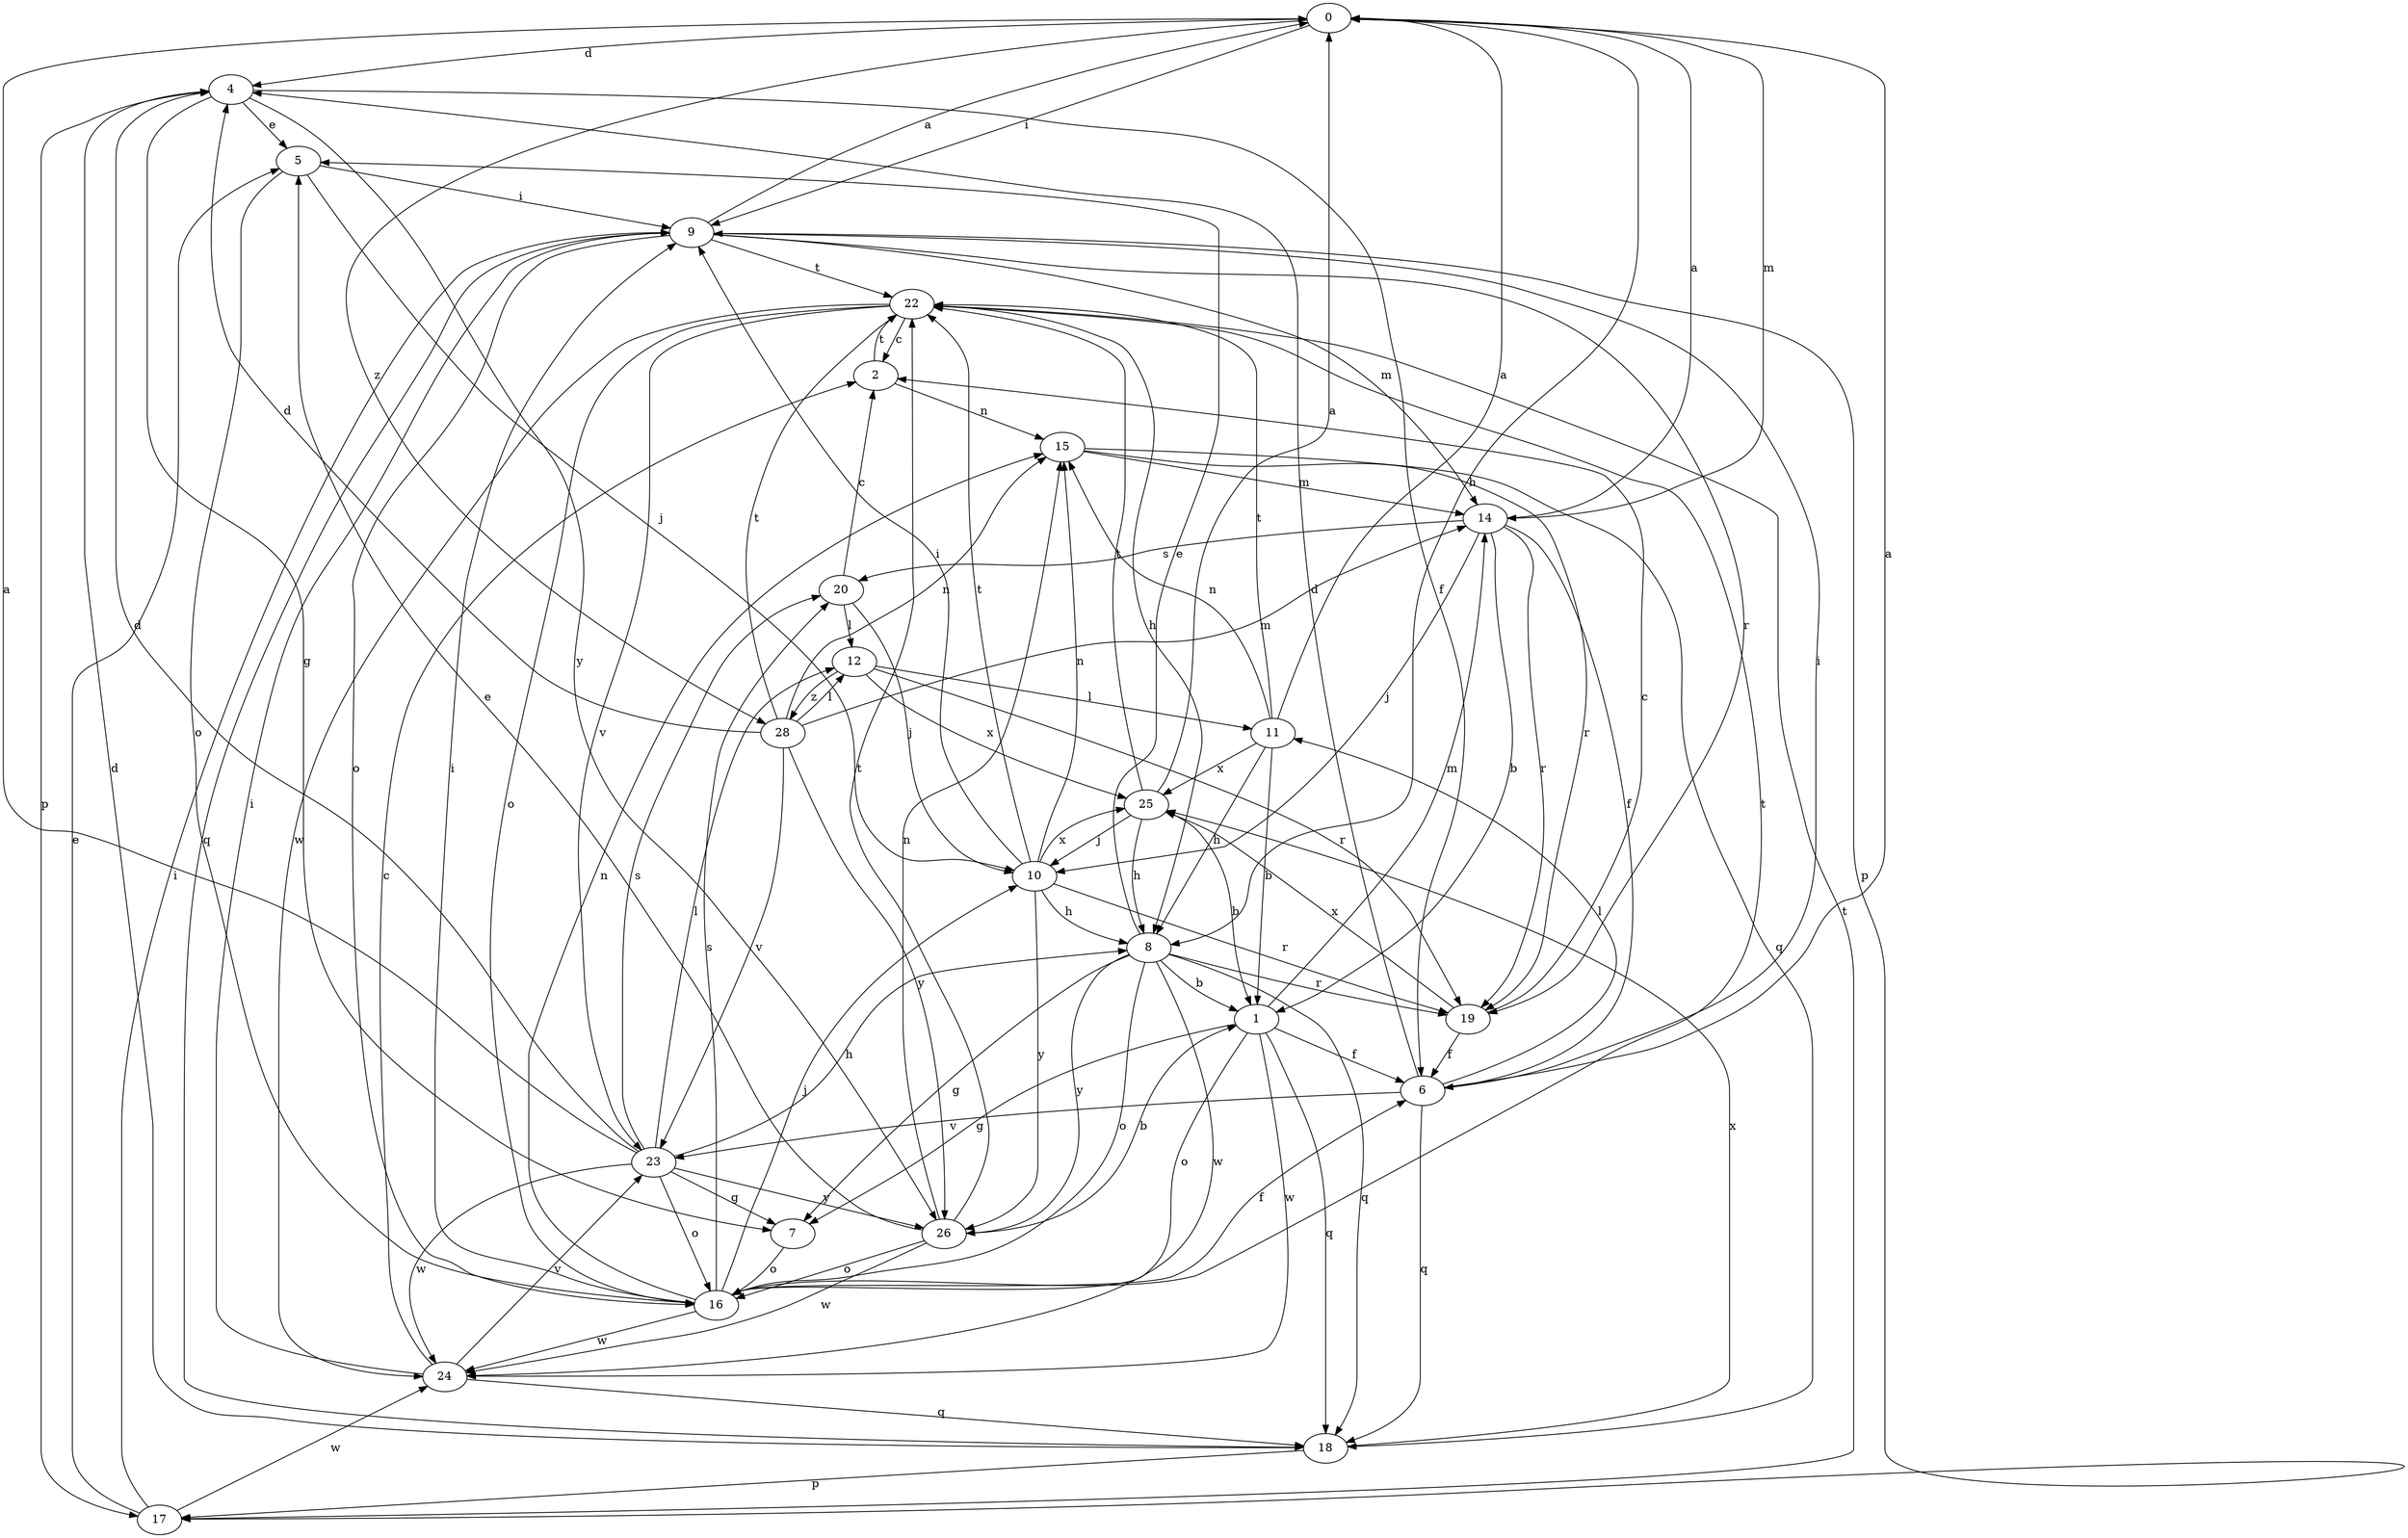strict digraph  {
0;
1;
2;
4;
5;
6;
7;
8;
9;
10;
11;
12;
14;
15;
16;
17;
18;
19;
20;
22;
23;
24;
25;
26;
28;
0 -> 4  [label=d];
0 -> 8  [label=h];
0 -> 9  [label=i];
0 -> 14  [label=m];
0 -> 28  [label=z];
1 -> 6  [label=f];
1 -> 7  [label=g];
1 -> 14  [label=m];
1 -> 16  [label=o];
1 -> 18  [label=q];
1 -> 24  [label=w];
2 -> 15  [label=n];
2 -> 22  [label=t];
4 -> 5  [label=e];
4 -> 6  [label=f];
4 -> 7  [label=g];
4 -> 17  [label=p];
4 -> 26  [label=y];
5 -> 9  [label=i];
5 -> 10  [label=j];
5 -> 16  [label=o];
6 -> 0  [label=a];
6 -> 4  [label=d];
6 -> 9  [label=i];
6 -> 11  [label=l];
6 -> 18  [label=q];
6 -> 23  [label=v];
7 -> 16  [label=o];
8 -> 1  [label=b];
8 -> 5  [label=e];
8 -> 7  [label=g];
8 -> 16  [label=o];
8 -> 18  [label=q];
8 -> 19  [label=r];
8 -> 24  [label=w];
8 -> 26  [label=y];
9 -> 0  [label=a];
9 -> 14  [label=m];
9 -> 16  [label=o];
9 -> 17  [label=p];
9 -> 18  [label=q];
9 -> 19  [label=r];
9 -> 22  [label=t];
10 -> 8  [label=h];
10 -> 9  [label=i];
10 -> 15  [label=n];
10 -> 19  [label=r];
10 -> 22  [label=t];
10 -> 25  [label=x];
10 -> 26  [label=y];
11 -> 0  [label=a];
11 -> 1  [label=b];
11 -> 8  [label=h];
11 -> 15  [label=n];
11 -> 22  [label=t];
11 -> 25  [label=x];
12 -> 11  [label=l];
12 -> 19  [label=r];
12 -> 25  [label=x];
12 -> 28  [label=z];
14 -> 0  [label=a];
14 -> 1  [label=b];
14 -> 6  [label=f];
14 -> 10  [label=j];
14 -> 19  [label=r];
14 -> 20  [label=s];
15 -> 14  [label=m];
15 -> 18  [label=q];
15 -> 19  [label=r];
16 -> 6  [label=f];
16 -> 9  [label=i];
16 -> 10  [label=j];
16 -> 15  [label=n];
16 -> 20  [label=s];
16 -> 22  [label=t];
16 -> 24  [label=w];
17 -> 5  [label=e];
17 -> 9  [label=i];
17 -> 22  [label=t];
17 -> 24  [label=w];
18 -> 4  [label=d];
18 -> 17  [label=p];
18 -> 25  [label=x];
19 -> 2  [label=c];
19 -> 6  [label=f];
19 -> 25  [label=x];
20 -> 2  [label=c];
20 -> 10  [label=j];
20 -> 12  [label=l];
22 -> 2  [label=c];
22 -> 8  [label=h];
22 -> 16  [label=o];
22 -> 23  [label=v];
22 -> 24  [label=w];
23 -> 0  [label=a];
23 -> 4  [label=d];
23 -> 7  [label=g];
23 -> 8  [label=h];
23 -> 12  [label=l];
23 -> 16  [label=o];
23 -> 20  [label=s];
23 -> 24  [label=w];
23 -> 26  [label=y];
24 -> 2  [label=c];
24 -> 9  [label=i];
24 -> 18  [label=q];
24 -> 23  [label=v];
25 -> 0  [label=a];
25 -> 1  [label=b];
25 -> 8  [label=h];
25 -> 10  [label=j];
25 -> 22  [label=t];
26 -> 1  [label=b];
26 -> 5  [label=e];
26 -> 15  [label=n];
26 -> 16  [label=o];
26 -> 22  [label=t];
26 -> 24  [label=w];
28 -> 4  [label=d];
28 -> 12  [label=l];
28 -> 14  [label=m];
28 -> 15  [label=n];
28 -> 22  [label=t];
28 -> 23  [label=v];
28 -> 26  [label=y];
}
